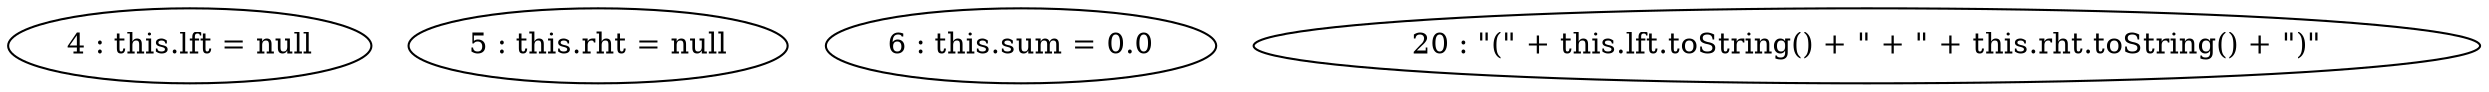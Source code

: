 digraph G {
"4 : this.lft = null"
"5 : this.rht = null"
"6 : this.sum = 0.0"
"20 : \"(\" + this.lft.toString() + \" + \" + this.rht.toString() + \")\""
}